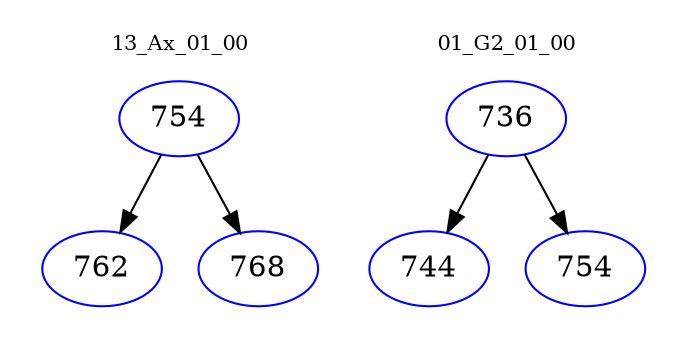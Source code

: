 digraph{
subgraph cluster_0 {
color = white
label = "13_Ax_01_00";
fontsize=10;
T0_754 [label="754", color="blue"]
T0_754 -> T0_762 [color="black"]
T0_762 [label="762", color="blue"]
T0_754 -> T0_768 [color="black"]
T0_768 [label="768", color="blue"]
}
subgraph cluster_1 {
color = white
label = "01_G2_01_00";
fontsize=10;
T1_736 [label="736", color="blue"]
T1_736 -> T1_744 [color="black"]
T1_744 [label="744", color="blue"]
T1_736 -> T1_754 [color="black"]
T1_754 [label="754", color="blue"]
}
}
